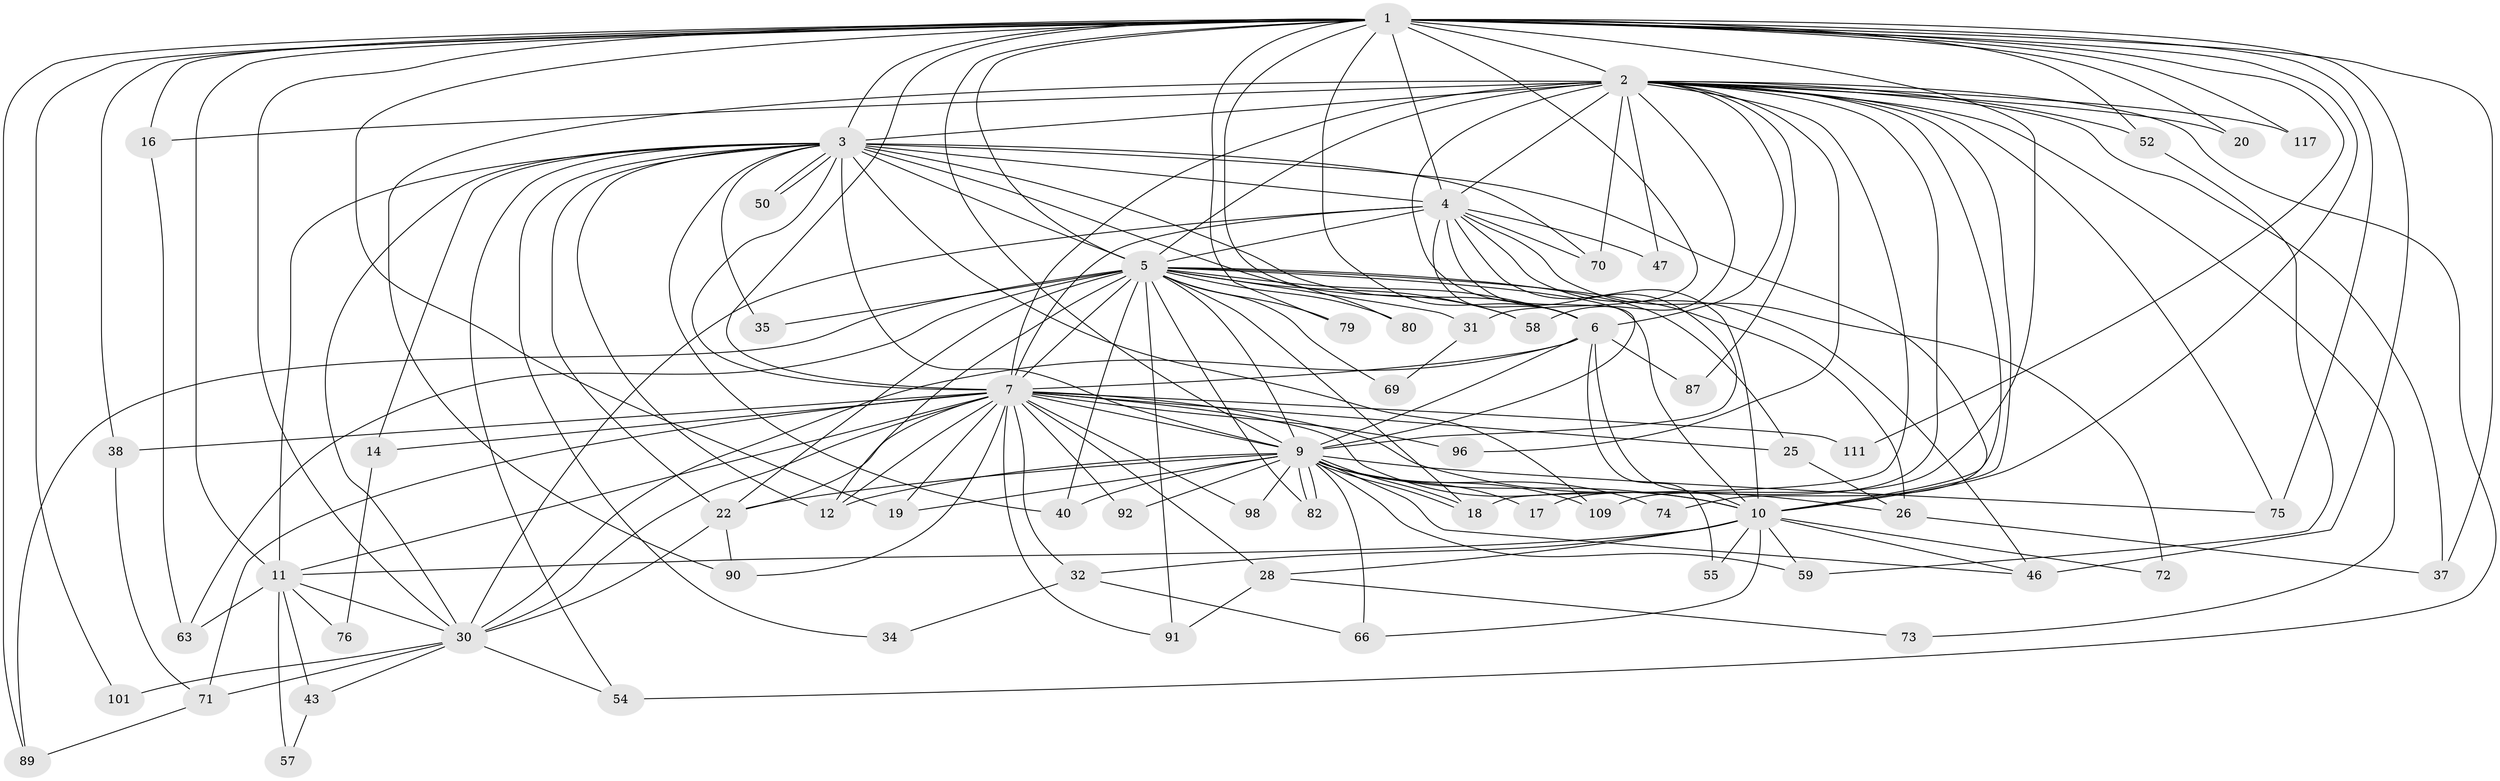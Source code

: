 // original degree distribution, {30: 0.007874015748031496, 23: 0.007874015748031496, 25: 0.007874015748031496, 16: 0.007874015748031496, 28: 0.015748031496062992, 15: 0.007874015748031496, 29: 0.007874015748031496, 21: 0.007874015748031496, 20: 0.007874015748031496, 4: 0.09448818897637795, 3: 0.2677165354330709, 8: 0.007874015748031496, 2: 0.49606299212598426, 6: 0.031496062992125984, 5: 0.023622047244094488}
// Generated by graph-tools (version 1.1) at 2025/17/03/04/25 18:17:16]
// undirected, 63 vertices, 176 edges
graph export_dot {
graph [start="1"]
  node [color=gray90,style=filled];
  1 [super="+15"];
  2 [super="+45+103+8"];
  3;
  4;
  5;
  6;
  7 [super="+13+24+51+23"];
  9 [super="+29+93"];
  10;
  11 [super="+48+41"];
  12 [super="+99"];
  14;
  16;
  17;
  18 [super="+36+27"];
  19 [super="+77"];
  20;
  22 [super="+81+86+104+61"];
  25;
  26 [super="+83+44"];
  28;
  30 [super="+95+42"];
  31 [super="+108"];
  32;
  34;
  35;
  37;
  38 [super="+107"];
  40 [super="+68"];
  43;
  46 [super="+53+106+60+64"];
  47;
  50;
  52 [super="+105"];
  54 [super="+85"];
  55;
  57;
  58 [super="+127"];
  59;
  63 [super="+84"];
  66 [super="+78"];
  69;
  70 [super="+113"];
  71;
  72;
  73;
  74;
  75 [super="+119"];
  76;
  79;
  80;
  82 [super="+123"];
  87;
  89 [super="+120+122"];
  90;
  91 [super="+94"];
  92;
  96;
  98;
  101;
  109 [super="+124"];
  111;
  117;
  1 -- 2 [weight=3];
  1 -- 3;
  1 -- 4;
  1 -- 5 [weight=2];
  1 -- 6;
  1 -- 7;
  1 -- 9;
  1 -- 10;
  1 -- 11 [weight=2];
  1 -- 16;
  1 -- 19 [weight=2];
  1 -- 20;
  1 -- 30;
  1 -- 31 [weight=2];
  1 -- 37;
  1 -- 38;
  1 -- 46 [weight=3];
  1 -- 52 [weight=2];
  1 -- 75;
  1 -- 79;
  1 -- 80;
  1 -- 89 [weight=2];
  1 -- 101;
  1 -- 111;
  1 -- 109;
  1 -- 117;
  2 -- 3 [weight=4];
  2 -- 4 [weight=2];
  2 -- 5 [weight=3];
  2 -- 6 [weight=4];
  2 -- 7 [weight=6];
  2 -- 9 [weight=3];
  2 -- 10 [weight=4];
  2 -- 17;
  2 -- 20;
  2 -- 37;
  2 -- 70;
  2 -- 74;
  2 -- 75;
  2 -- 87;
  2 -- 96;
  2 -- 117;
  2 -- 58;
  2 -- 47;
  2 -- 73;
  2 -- 16;
  2 -- 52;
  2 -- 54;
  2 -- 90;
  2 -- 18;
  3 -- 4;
  3 -- 5;
  3 -- 6;
  3 -- 7;
  3 -- 9;
  3 -- 10;
  3 -- 11;
  3 -- 12;
  3 -- 14;
  3 -- 30;
  3 -- 34;
  3 -- 35;
  3 -- 40;
  3 -- 50;
  3 -- 50;
  3 -- 54;
  3 -- 58;
  3 -- 109;
  3 -- 70;
  3 -- 22;
  4 -- 5;
  4 -- 6;
  4 -- 7 [weight=3];
  4 -- 9;
  4 -- 10;
  4 -- 47;
  4 -- 70;
  4 -- 72;
  4 -- 46;
  4 -- 30;
  5 -- 6;
  5 -- 7;
  5 -- 9 [weight=2];
  5 -- 10;
  5 -- 12;
  5 -- 22;
  5 -- 25;
  5 -- 26;
  5 -- 35;
  5 -- 58;
  5 -- 63;
  5 -- 69;
  5 -- 79;
  5 -- 80;
  5 -- 89;
  5 -- 91;
  5 -- 31;
  5 -- 40;
  5 -- 82;
  5 -- 18;
  6 -- 7 [weight=2];
  6 -- 9;
  6 -- 10;
  6 -- 55;
  6 -- 87;
  6 -- 30;
  7 -- 9 [weight=2];
  7 -- 10 [weight=2];
  7 -- 14;
  7 -- 22;
  7 -- 25;
  7 -- 26;
  7 -- 28;
  7 -- 32;
  7 -- 38;
  7 -- 91;
  7 -- 96;
  7 -- 98;
  7 -- 111;
  7 -- 30 [weight=2];
  7 -- 19;
  7 -- 90;
  7 -- 71;
  7 -- 92;
  7 -- 12;
  7 -- 11;
  9 -- 10;
  9 -- 17;
  9 -- 18;
  9 -- 18;
  9 -- 19;
  9 -- 40;
  9 -- 59;
  9 -- 82;
  9 -- 82;
  9 -- 92;
  9 -- 98;
  9 -- 109;
  9 -- 75;
  9 -- 46 [weight=2];
  9 -- 74;
  9 -- 66;
  9 -- 22;
  9 -- 12;
  10 -- 28;
  10 -- 32;
  10 -- 46;
  10 -- 55;
  10 -- 59;
  10 -- 66;
  10 -- 72;
  10 -- 11;
  11 -- 57;
  11 -- 63;
  11 -- 43;
  11 -- 76;
  11 -- 30;
  14 -- 76;
  16 -- 63;
  22 -- 30;
  22 -- 90;
  25 -- 26;
  26 -- 37;
  28 -- 73;
  28 -- 91;
  30 -- 54;
  30 -- 101;
  30 -- 71;
  30 -- 43;
  31 -- 69;
  32 -- 34;
  32 -- 66;
  38 -- 71;
  43 -- 57;
  52 -- 59;
  71 -- 89;
}
